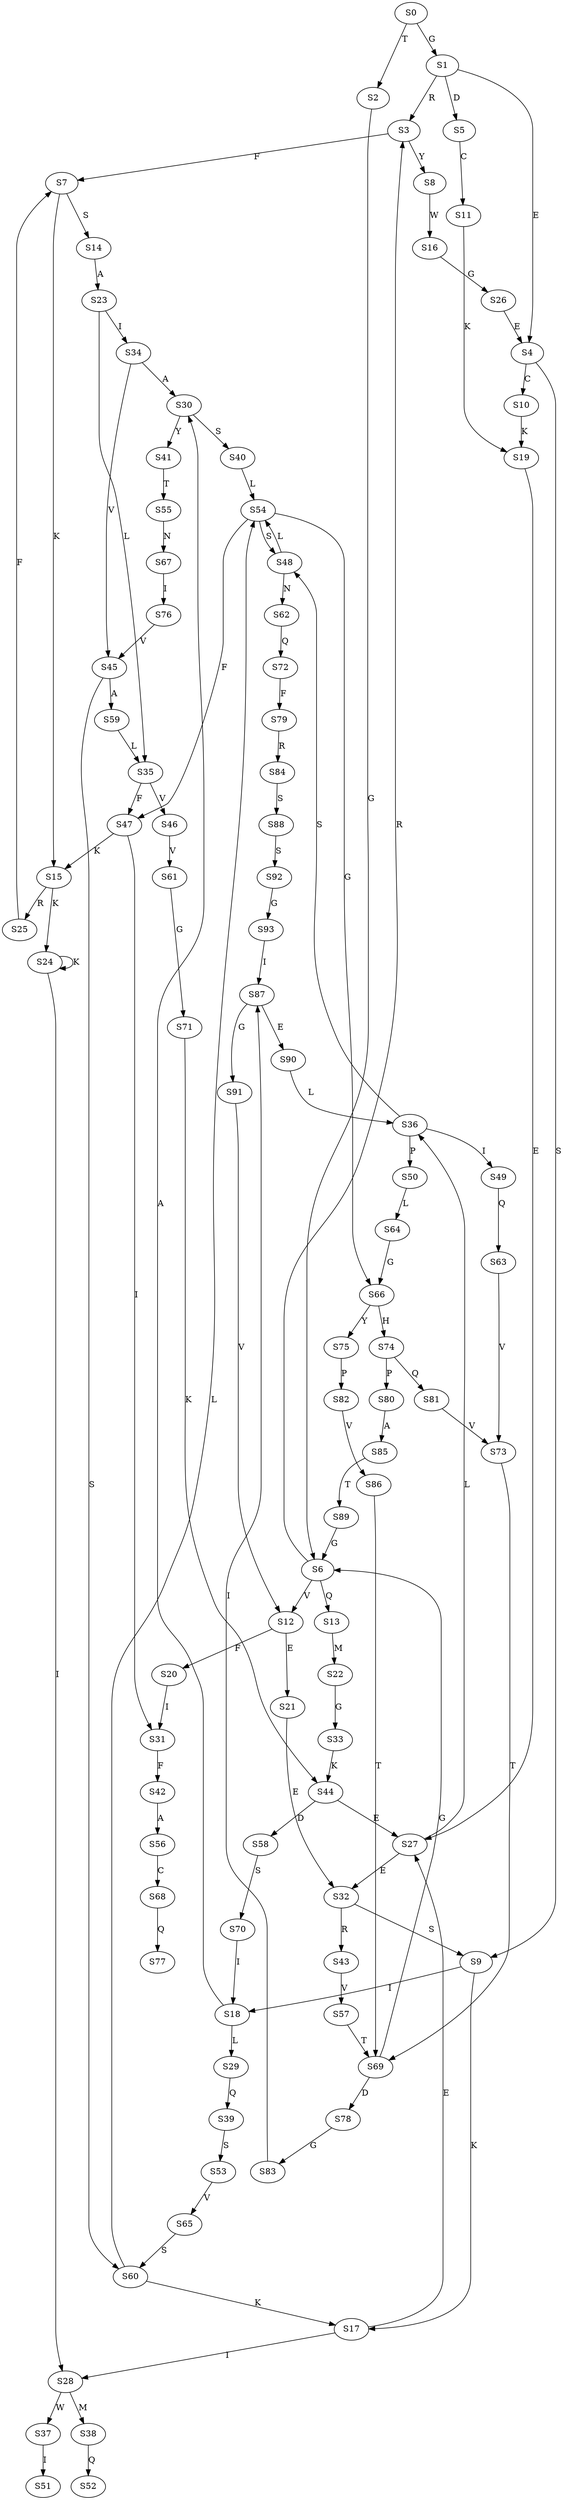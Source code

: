 strict digraph  {
	S0 -> S1 [ label = G ];
	S0 -> S2 [ label = T ];
	S1 -> S3 [ label = R ];
	S1 -> S4 [ label = E ];
	S1 -> S5 [ label = D ];
	S2 -> S6 [ label = G ];
	S3 -> S7 [ label = F ];
	S3 -> S8 [ label = Y ];
	S4 -> S9 [ label = S ];
	S4 -> S10 [ label = C ];
	S5 -> S11 [ label = C ];
	S6 -> S3 [ label = R ];
	S6 -> S12 [ label = V ];
	S6 -> S13 [ label = Q ];
	S7 -> S14 [ label = S ];
	S7 -> S15 [ label = K ];
	S8 -> S16 [ label = W ];
	S9 -> S17 [ label = K ];
	S9 -> S18 [ label = I ];
	S10 -> S19 [ label = K ];
	S11 -> S19 [ label = K ];
	S12 -> S20 [ label = F ];
	S12 -> S21 [ label = E ];
	S13 -> S22 [ label = M ];
	S14 -> S23 [ label = A ];
	S15 -> S24 [ label = K ];
	S15 -> S25 [ label = R ];
	S16 -> S26 [ label = G ];
	S17 -> S27 [ label = E ];
	S17 -> S28 [ label = I ];
	S18 -> S29 [ label = L ];
	S18 -> S30 [ label = A ];
	S19 -> S27 [ label = E ];
	S20 -> S31 [ label = I ];
	S21 -> S32 [ label = E ];
	S22 -> S33 [ label = G ];
	S23 -> S34 [ label = I ];
	S23 -> S35 [ label = L ];
	S24 -> S28 [ label = I ];
	S24 -> S24 [ label = K ];
	S25 -> S7 [ label = F ];
	S26 -> S4 [ label = E ];
	S27 -> S36 [ label = L ];
	S27 -> S32 [ label = E ];
	S28 -> S37 [ label = W ];
	S28 -> S38 [ label = M ];
	S29 -> S39 [ label = Q ];
	S30 -> S40 [ label = S ];
	S30 -> S41 [ label = Y ];
	S31 -> S42 [ label = F ];
	S32 -> S43 [ label = R ];
	S32 -> S9 [ label = S ];
	S33 -> S44 [ label = K ];
	S34 -> S30 [ label = A ];
	S34 -> S45 [ label = V ];
	S35 -> S46 [ label = V ];
	S35 -> S47 [ label = F ];
	S36 -> S48 [ label = S ];
	S36 -> S49 [ label = I ];
	S36 -> S50 [ label = P ];
	S37 -> S51 [ label = I ];
	S38 -> S52 [ label = Q ];
	S39 -> S53 [ label = S ];
	S40 -> S54 [ label = L ];
	S41 -> S55 [ label = T ];
	S42 -> S56 [ label = A ];
	S43 -> S57 [ label = V ];
	S44 -> S27 [ label = E ];
	S44 -> S58 [ label = D ];
	S45 -> S59 [ label = A ];
	S45 -> S60 [ label = S ];
	S46 -> S61 [ label = V ];
	S47 -> S31 [ label = I ];
	S47 -> S15 [ label = K ];
	S48 -> S54 [ label = L ];
	S48 -> S62 [ label = N ];
	S49 -> S63 [ label = Q ];
	S50 -> S64 [ label = L ];
	S53 -> S65 [ label = V ];
	S54 -> S47 [ label = F ];
	S54 -> S66 [ label = G ];
	S54 -> S48 [ label = S ];
	S55 -> S67 [ label = N ];
	S56 -> S68 [ label = C ];
	S57 -> S69 [ label = T ];
	S58 -> S70 [ label = S ];
	S59 -> S35 [ label = L ];
	S60 -> S17 [ label = K ];
	S60 -> S54 [ label = L ];
	S61 -> S71 [ label = G ];
	S62 -> S72 [ label = Q ];
	S63 -> S73 [ label = V ];
	S64 -> S66 [ label = G ];
	S65 -> S60 [ label = S ];
	S66 -> S74 [ label = H ];
	S66 -> S75 [ label = Y ];
	S67 -> S76 [ label = I ];
	S68 -> S77 [ label = Q ];
	S69 -> S78 [ label = D ];
	S69 -> S6 [ label = G ];
	S70 -> S18 [ label = I ];
	S71 -> S44 [ label = K ];
	S72 -> S79 [ label = F ];
	S73 -> S69 [ label = T ];
	S74 -> S80 [ label = P ];
	S74 -> S81 [ label = Q ];
	S75 -> S82 [ label = P ];
	S76 -> S45 [ label = V ];
	S78 -> S83 [ label = G ];
	S79 -> S84 [ label = R ];
	S80 -> S85 [ label = A ];
	S81 -> S73 [ label = V ];
	S82 -> S86 [ label = V ];
	S83 -> S87 [ label = I ];
	S84 -> S88 [ label = S ];
	S85 -> S89 [ label = T ];
	S86 -> S69 [ label = T ];
	S87 -> S90 [ label = E ];
	S87 -> S91 [ label = G ];
	S88 -> S92 [ label = S ];
	S89 -> S6 [ label = G ];
	S90 -> S36 [ label = L ];
	S91 -> S12 [ label = V ];
	S92 -> S93 [ label = G ];
	S93 -> S87 [ label = I ];
}
